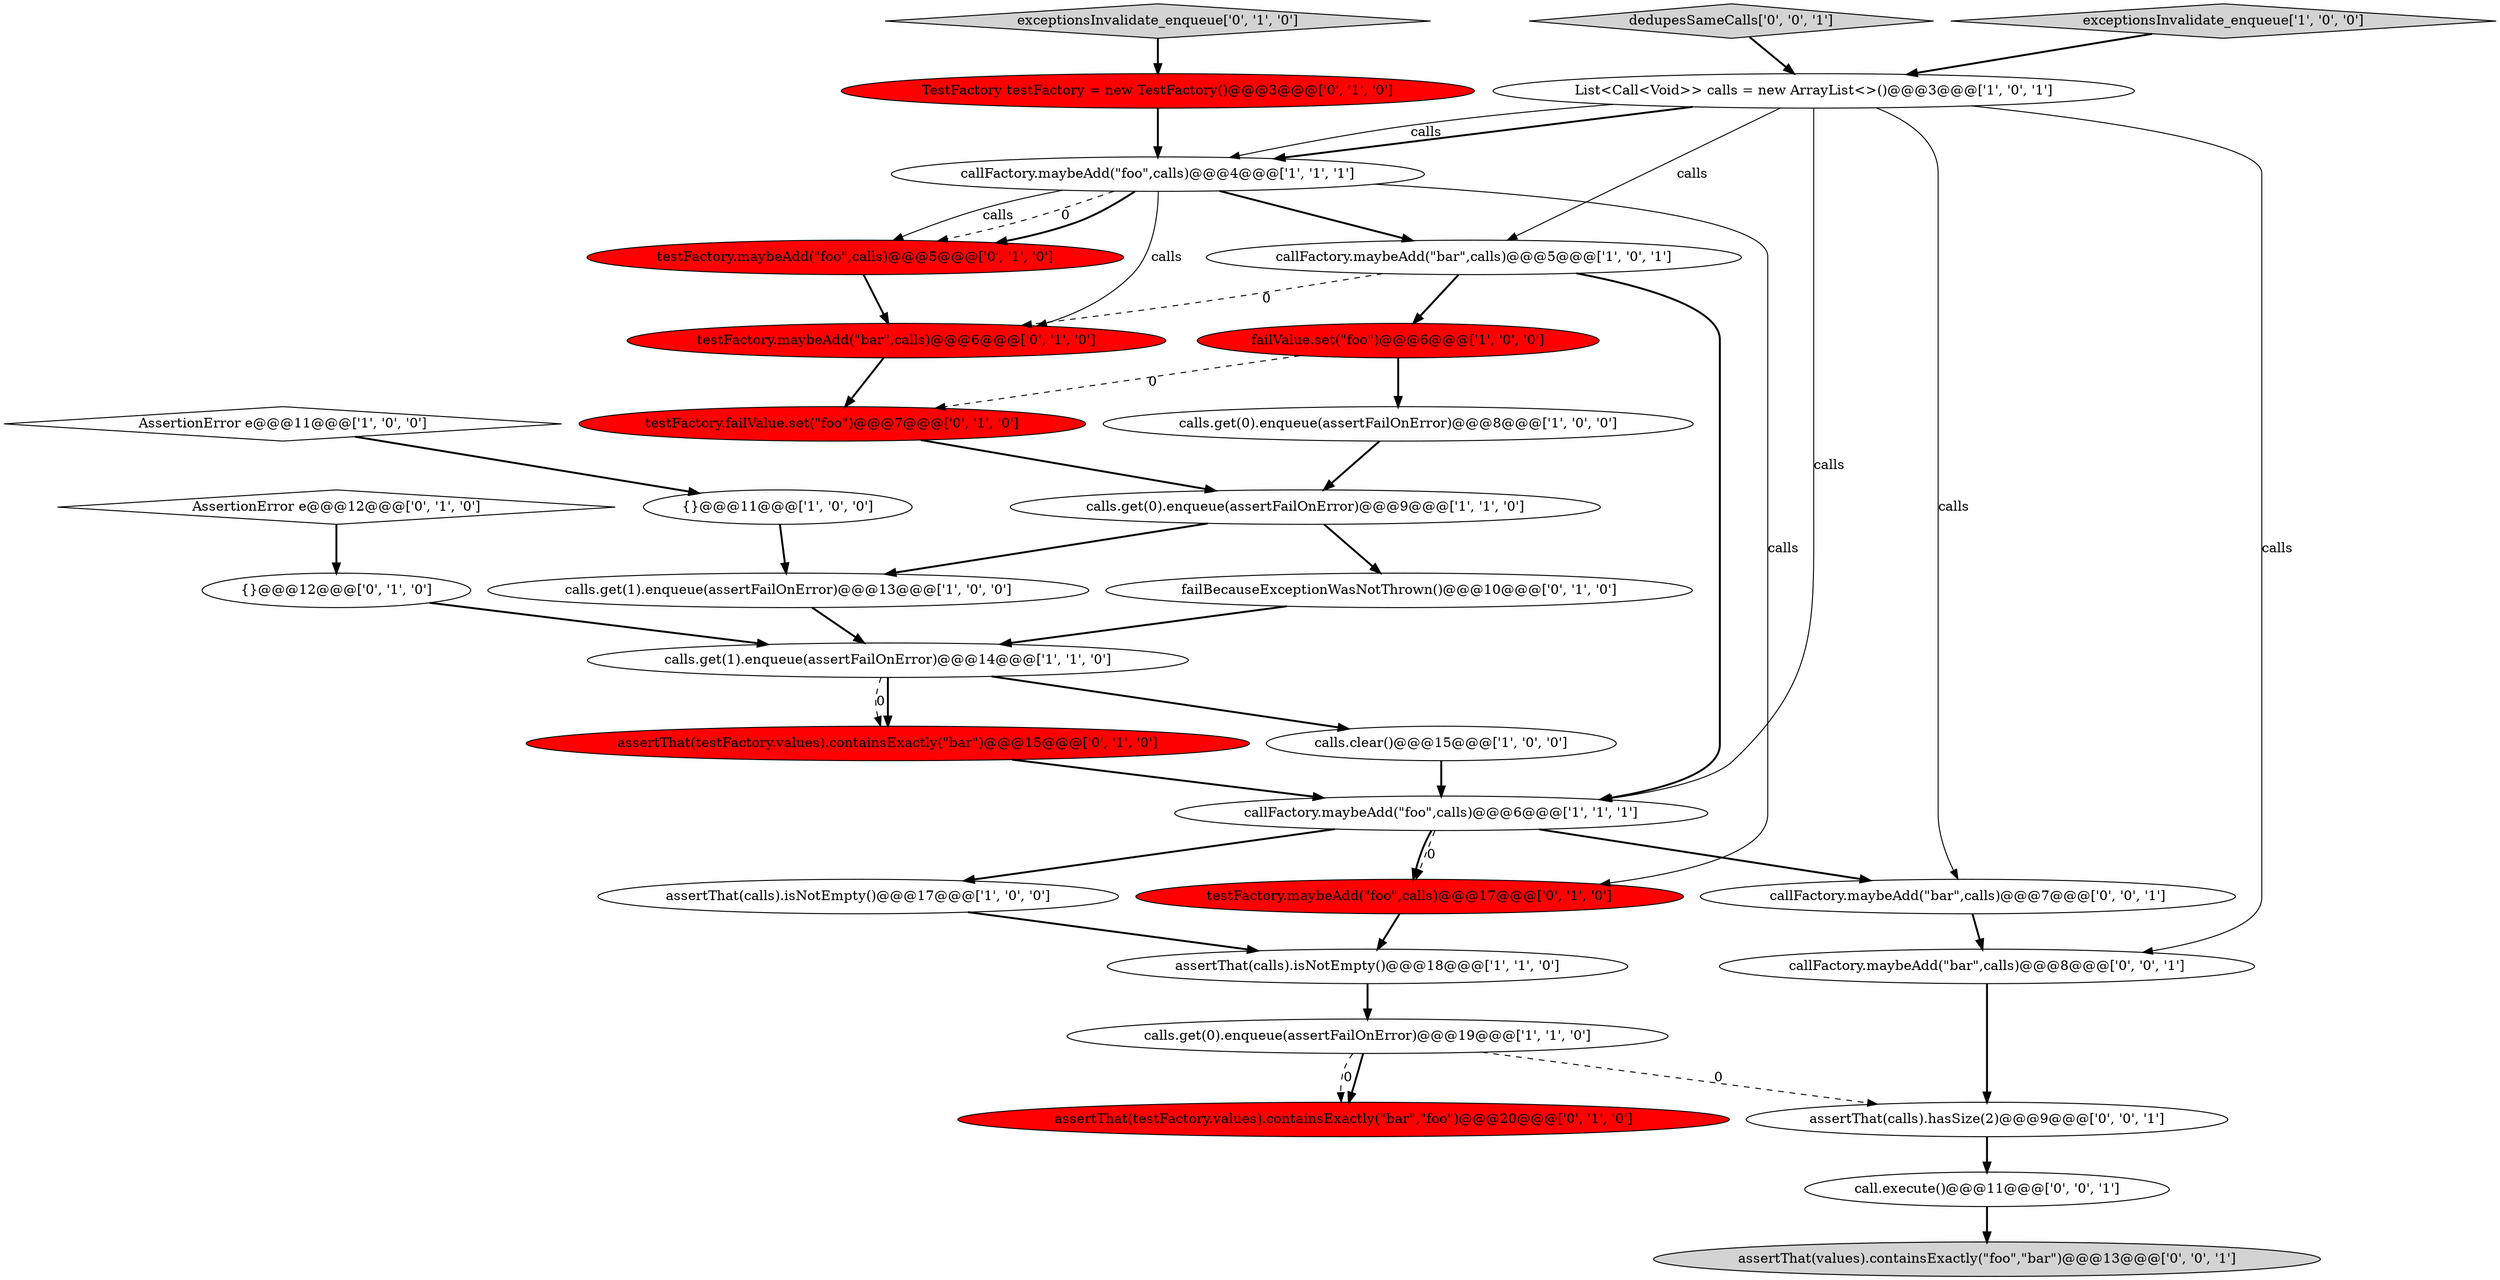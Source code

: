digraph {
5 [style = filled, label = "AssertionError e@@@11@@@['1', '0', '0']", fillcolor = white, shape = diamond image = "AAA0AAABBB1BBB"];
17 [style = filled, label = "AssertionError e@@@12@@@['0', '1', '0']", fillcolor = white, shape = diamond image = "AAA0AAABBB2BBB"];
3 [style = filled, label = "List<Call<Void>> calls = new ArrayList<>()@@@3@@@['1', '0', '1']", fillcolor = white, shape = ellipse image = "AAA0AAABBB1BBB"];
4 [style = filled, label = "exceptionsInvalidate_enqueue['1', '0', '0']", fillcolor = lightgray, shape = diamond image = "AAA0AAABBB1BBB"];
12 [style = filled, label = "callFactory.maybeAdd(\"foo\",calls)@@@4@@@['1', '1', '1']", fillcolor = white, shape = ellipse image = "AAA0AAABBB1BBB"];
22 [style = filled, label = "testFactory.maybeAdd(\"foo\",calls)@@@5@@@['0', '1', '0']", fillcolor = red, shape = ellipse image = "AAA1AAABBB2BBB"];
7 [style = filled, label = "assertThat(calls).isNotEmpty()@@@17@@@['1', '0', '0']", fillcolor = white, shape = ellipse image = "AAA0AAABBB1BBB"];
2 [style = filled, label = "{}@@@11@@@['1', '0', '0']", fillcolor = white, shape = ellipse image = "AAA0AAABBB1BBB"];
0 [style = filled, label = "callFactory.maybeAdd(\"foo\",calls)@@@6@@@['1', '1', '1']", fillcolor = white, shape = ellipse image = "AAA0AAABBB1BBB"];
20 [style = filled, label = "assertThat(testFactory.values).containsExactly(\"bar\",\"foo\")@@@20@@@['0', '1', '0']", fillcolor = red, shape = ellipse image = "AAA1AAABBB2BBB"];
25 [style = filled, label = "testFactory.maybeAdd(\"foo\",calls)@@@17@@@['0', '1', '0']", fillcolor = red, shape = ellipse image = "AAA1AAABBB2BBB"];
13 [style = filled, label = "calls.get(1).enqueue(assertFailOnError)@@@14@@@['1', '1', '0']", fillcolor = white, shape = ellipse image = "AAA0AAABBB1BBB"];
15 [style = filled, label = "callFactory.maybeAdd(\"bar\",calls)@@@5@@@['1', '0', '1']", fillcolor = white, shape = ellipse image = "AAA0AAABBB1BBB"];
32 [style = filled, label = "callFactory.maybeAdd(\"bar\",calls)@@@8@@@['0', '0', '1']", fillcolor = white, shape = ellipse image = "AAA0AAABBB3BBB"];
10 [style = filled, label = "calls.get(0).enqueue(assertFailOnError)@@@9@@@['1', '1', '0']", fillcolor = white, shape = ellipse image = "AAA0AAABBB1BBB"];
30 [style = filled, label = "callFactory.maybeAdd(\"bar\",calls)@@@7@@@['0', '0', '1']", fillcolor = white, shape = ellipse image = "AAA0AAABBB3BBB"];
11 [style = filled, label = "failValue.set(\"foo\")@@@6@@@['1', '0', '0']", fillcolor = red, shape = ellipse image = "AAA1AAABBB1BBB"];
24 [style = filled, label = "testFactory.failValue.set(\"foo\")@@@7@@@['0', '1', '0']", fillcolor = red, shape = ellipse image = "AAA1AAABBB2BBB"];
21 [style = filled, label = "exceptionsInvalidate_enqueue['0', '1', '0']", fillcolor = lightgray, shape = diamond image = "AAA0AAABBB2BBB"];
9 [style = filled, label = "calls.get(0).enqueue(assertFailOnError)@@@8@@@['1', '0', '0']", fillcolor = white, shape = ellipse image = "AAA0AAABBB1BBB"];
28 [style = filled, label = "dedupesSameCalls['0', '0', '1']", fillcolor = lightgray, shape = diamond image = "AAA0AAABBB3BBB"];
16 [style = filled, label = "assertThat(testFactory.values).containsExactly(\"bar\")@@@15@@@['0', '1', '0']", fillcolor = red, shape = ellipse image = "AAA1AAABBB2BBB"];
8 [style = filled, label = "calls.clear()@@@15@@@['1', '0', '0']", fillcolor = white, shape = ellipse image = "AAA0AAABBB1BBB"];
18 [style = filled, label = "TestFactory testFactory = new TestFactory()@@@3@@@['0', '1', '0']", fillcolor = red, shape = ellipse image = "AAA1AAABBB2BBB"];
29 [style = filled, label = "assertThat(calls).hasSize(2)@@@9@@@['0', '0', '1']", fillcolor = white, shape = ellipse image = "AAA0AAABBB3BBB"];
19 [style = filled, label = "failBecauseExceptionWasNotThrown()@@@10@@@['0', '1', '0']", fillcolor = white, shape = ellipse image = "AAA0AAABBB2BBB"];
27 [style = filled, label = "call.execute()@@@11@@@['0', '0', '1']", fillcolor = white, shape = ellipse image = "AAA0AAABBB3BBB"];
23 [style = filled, label = "testFactory.maybeAdd(\"bar\",calls)@@@6@@@['0', '1', '0']", fillcolor = red, shape = ellipse image = "AAA1AAABBB2BBB"];
26 [style = filled, label = "{}@@@12@@@['0', '1', '0']", fillcolor = white, shape = ellipse image = "AAA0AAABBB2BBB"];
1 [style = filled, label = "calls.get(0).enqueue(assertFailOnError)@@@19@@@['1', '1', '0']", fillcolor = white, shape = ellipse image = "AAA0AAABBB1BBB"];
14 [style = filled, label = "assertThat(calls).isNotEmpty()@@@18@@@['1', '1', '0']", fillcolor = white, shape = ellipse image = "AAA0AAABBB1BBB"];
6 [style = filled, label = "calls.get(1).enqueue(assertFailOnError)@@@13@@@['1', '0', '0']", fillcolor = white, shape = ellipse image = "AAA0AAABBB1BBB"];
31 [style = filled, label = "assertThat(values).containsExactly(\"foo\",\"bar\")@@@13@@@['0', '0', '1']", fillcolor = lightgray, shape = ellipse image = "AAA0AAABBB3BBB"];
24->10 [style = bold, label=""];
4->3 [style = bold, label=""];
0->30 [style = bold, label=""];
16->0 [style = bold, label=""];
17->26 [style = bold, label=""];
15->23 [style = dashed, label="0"];
2->6 [style = bold, label=""];
10->19 [style = bold, label=""];
12->15 [style = bold, label=""];
1->29 [style = dashed, label="0"];
18->12 [style = bold, label=""];
1->20 [style = bold, label=""];
27->31 [style = bold, label=""];
30->32 [style = bold, label=""];
25->14 [style = bold, label=""];
3->12 [style = bold, label=""];
9->10 [style = bold, label=""];
3->32 [style = solid, label="calls"];
11->9 [style = bold, label=""];
3->12 [style = solid, label="calls"];
22->23 [style = bold, label=""];
10->6 [style = bold, label=""];
13->16 [style = bold, label=""];
12->25 [style = solid, label="calls"];
26->13 [style = bold, label=""];
14->1 [style = bold, label=""];
21->18 [style = bold, label=""];
0->7 [style = bold, label=""];
7->14 [style = bold, label=""];
32->29 [style = bold, label=""];
8->0 [style = bold, label=""];
1->20 [style = dashed, label="0"];
29->27 [style = bold, label=""];
5->2 [style = bold, label=""];
23->24 [style = bold, label=""];
3->0 [style = solid, label="calls"];
15->11 [style = bold, label=""];
19->13 [style = bold, label=""];
0->25 [style = dashed, label="0"];
12->22 [style = solid, label="calls"];
0->25 [style = bold, label=""];
6->13 [style = bold, label=""];
15->0 [style = bold, label=""];
11->24 [style = dashed, label="0"];
12->22 [style = dashed, label="0"];
13->16 [style = dashed, label="0"];
3->30 [style = solid, label="calls"];
12->23 [style = solid, label="calls"];
28->3 [style = bold, label=""];
13->8 [style = bold, label=""];
12->22 [style = bold, label=""];
3->15 [style = solid, label="calls"];
}
